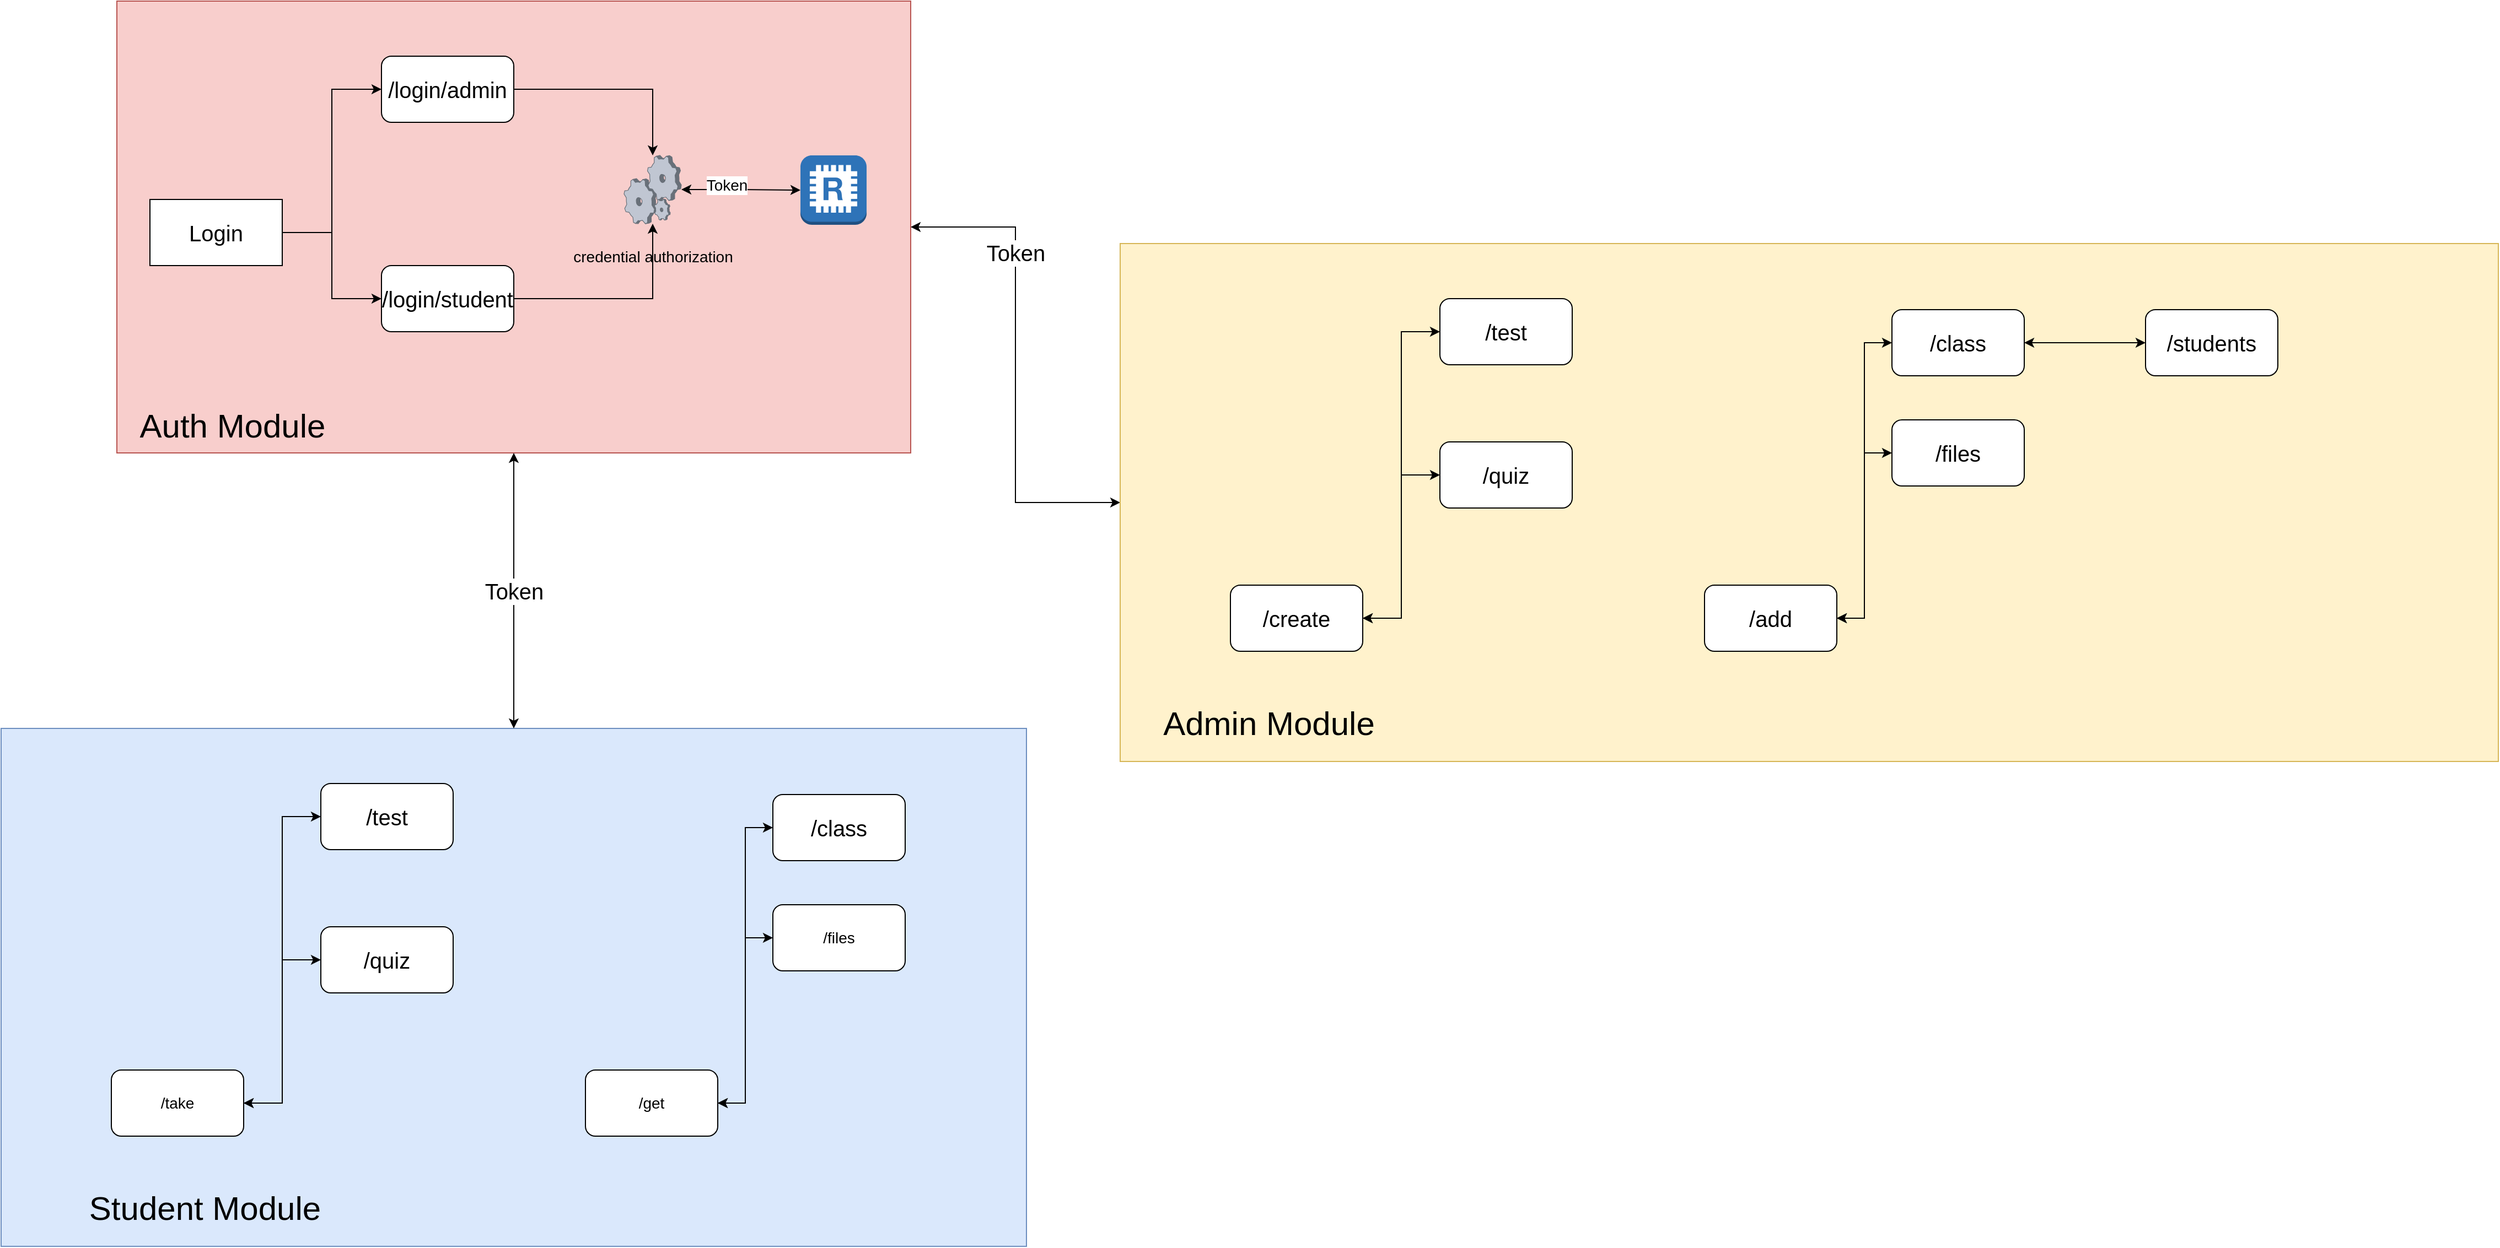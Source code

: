 <mxfile version="16.6.6" type="device"><diagram id="OlBIXO2miznBvFbZnTsh" name="Page-1"><mxGraphModel dx="2570" dy="1116" grid="1" gridSize="10" guides="1" tooltips="1" connect="1" arrows="1" fold="1" page="1" pageScale="1" pageWidth="850" pageHeight="1100" math="0" shadow="0"><root><mxCell id="0"/><mxCell id="1" parent="0"/><mxCell id="237zIo2I3DitFqp9fq7C-16" value="" style="group" vertex="1" connectable="0" parent="1"><mxGeometry x="50" y="20" width="720" height="410" as="geometry"/></mxCell><mxCell id="237zIo2I3DitFqp9fq7C-4" value="" style="rounded=0;whiteSpace=wrap;html=1;fillColor=#f8cecc;strokeColor=#b85450;" vertex="1" parent="237zIo2I3DitFqp9fq7C-16"><mxGeometry width="720" height="410" as="geometry"/></mxCell><mxCell id="237zIo2I3DitFqp9fq7C-1" value="&lt;font style=&quot;font-size: 20px&quot;&gt;Login&lt;/font&gt;" style="rounded=0;whiteSpace=wrap;html=1;" vertex="1" parent="237zIo2I3DitFqp9fq7C-16"><mxGeometry x="30" y="180" width="120" height="60" as="geometry"/></mxCell><mxCell id="237zIo2I3DitFqp9fq7C-2" value="&lt;font style=&quot;font-size: 20px&quot;&gt;/login/admin&lt;/font&gt;" style="rounded=1;whiteSpace=wrap;html=1;" vertex="1" parent="237zIo2I3DitFqp9fq7C-16"><mxGeometry x="240" y="50" width="120" height="60" as="geometry"/></mxCell><mxCell id="237zIo2I3DitFqp9fq7C-6" style="edgeStyle=orthogonalEdgeStyle;rounded=0;orthogonalLoop=1;jettySize=auto;html=1;entryX=0;entryY=0.5;entryDx=0;entryDy=0;fontSize=30;" edge="1" parent="237zIo2I3DitFqp9fq7C-16" source="237zIo2I3DitFqp9fq7C-1" target="237zIo2I3DitFqp9fq7C-2"><mxGeometry relative="1" as="geometry"/></mxCell><mxCell id="237zIo2I3DitFqp9fq7C-3" value="&lt;font style=&quot;font-size: 20px&quot;&gt;/login/student&lt;/font&gt;" style="rounded=1;whiteSpace=wrap;html=1;" vertex="1" parent="237zIo2I3DitFqp9fq7C-16"><mxGeometry x="240" y="240" width="120" height="60" as="geometry"/></mxCell><mxCell id="237zIo2I3DitFqp9fq7C-7" style="edgeStyle=orthogonalEdgeStyle;rounded=0;orthogonalLoop=1;jettySize=auto;html=1;entryX=0;entryY=0.5;entryDx=0;entryDy=0;fontSize=30;" edge="1" parent="237zIo2I3DitFqp9fq7C-16" source="237zIo2I3DitFqp9fq7C-1" target="237zIo2I3DitFqp9fq7C-3"><mxGeometry relative="1" as="geometry"/></mxCell><mxCell id="237zIo2I3DitFqp9fq7C-5" value="&lt;font style=&quot;font-size: 30px&quot;&gt;Auth Module&lt;/font&gt;" style="text;html=1;strokeColor=none;fillColor=none;align=center;verticalAlign=middle;whiteSpace=wrap;rounded=0;" vertex="1" parent="237zIo2I3DitFqp9fq7C-16"><mxGeometry y="370" width="210" height="30" as="geometry"/></mxCell><mxCell id="237zIo2I3DitFqp9fq7C-8" value="&lt;font style=&quot;font-size: 14px&quot;&gt;credential authorization&lt;/font&gt;" style="verticalLabelPosition=bottom;sketch=0;aspect=fixed;html=1;verticalAlign=top;strokeColor=none;align=center;outlineConnect=0;shape=mxgraph.citrix.process;fontSize=30;" vertex="1" parent="237zIo2I3DitFqp9fq7C-16"><mxGeometry x="460" y="140" width="52" height="62" as="geometry"/></mxCell><mxCell id="237zIo2I3DitFqp9fq7C-10" style="edgeStyle=orthogonalEdgeStyle;rounded=0;orthogonalLoop=1;jettySize=auto;html=1;fontSize=14;" edge="1" parent="237zIo2I3DitFqp9fq7C-16" source="237zIo2I3DitFqp9fq7C-2" target="237zIo2I3DitFqp9fq7C-8"><mxGeometry relative="1" as="geometry"/></mxCell><mxCell id="237zIo2I3DitFqp9fq7C-9" style="edgeStyle=orthogonalEdgeStyle;rounded=0;orthogonalLoop=1;jettySize=auto;html=1;fontSize=30;" edge="1" parent="237zIo2I3DitFqp9fq7C-16" source="237zIo2I3DitFqp9fq7C-3" target="237zIo2I3DitFqp9fq7C-8"><mxGeometry relative="1" as="geometry"/></mxCell><mxCell id="237zIo2I3DitFqp9fq7C-12" value="" style="outlineConnect=0;dashed=0;verticalLabelPosition=bottom;verticalAlign=top;align=center;html=1;shape=mxgraph.aws3.redis;fillColor=#2E73B8;gradientColor=none;fontSize=14;" vertex="1" parent="237zIo2I3DitFqp9fq7C-16"><mxGeometry x="620" y="140" width="60" height="63" as="geometry"/></mxCell><mxCell id="237zIo2I3DitFqp9fq7C-13" style="edgeStyle=orthogonalEdgeStyle;rounded=0;orthogonalLoop=1;jettySize=auto;html=1;fontSize=14;startArrow=classic;startFill=1;" edge="1" parent="237zIo2I3DitFqp9fq7C-16" source="237zIo2I3DitFqp9fq7C-8" target="237zIo2I3DitFqp9fq7C-12"><mxGeometry relative="1" as="geometry"/></mxCell><mxCell id="237zIo2I3DitFqp9fq7C-14" value="Token" style="edgeLabel;html=1;align=center;verticalAlign=middle;resizable=0;points=[];fontSize=14;" vertex="1" connectable="0" parent="237zIo2I3DitFqp9fq7C-13"><mxGeometry x="-0.244" y="4" relative="1" as="geometry"><mxPoint as="offset"/></mxGeometry></mxCell><mxCell id="237zIo2I3DitFqp9fq7C-19" style="edgeStyle=orthogonalEdgeStyle;rounded=0;orthogonalLoop=1;jettySize=auto;html=1;fontSize=14;startArrow=classic;startFill=1;" edge="1" parent="1" source="237zIo2I3DitFqp9fq7C-4" target="237zIo2I3DitFqp9fq7C-15"><mxGeometry relative="1" as="geometry"/></mxCell><mxCell id="237zIo2I3DitFqp9fq7C-20" value="&lt;font style=&quot;font-size: 20px&quot;&gt;Token&lt;/font&gt;" style="edgeLabel;html=1;align=center;verticalAlign=middle;resizable=0;points=[];fontSize=14;" vertex="1" connectable="0" parent="237zIo2I3DitFqp9fq7C-19"><mxGeometry x="-0.464" relative="1" as="geometry"><mxPoint as="offset"/></mxGeometry></mxCell><mxCell id="237zIo2I3DitFqp9fq7C-34" value="" style="group;fillColor=#dae8fc;strokeColor=#6c8ebf;" vertex="1" connectable="0" parent="1"><mxGeometry x="-55" y="680" width="930" height="470" as="geometry"/></mxCell><mxCell id="237zIo2I3DitFqp9fq7C-35" value="" style="rounded=0;whiteSpace=wrap;html=1;fillColor=#dae8fc;strokeColor=#6c8ebf;" vertex="1" parent="237zIo2I3DitFqp9fq7C-34"><mxGeometry width="930" height="470" as="geometry"/></mxCell><mxCell id="237zIo2I3DitFqp9fq7C-36" value="&lt;font style=&quot;font-size: 30px&quot;&gt;Student Module&lt;/font&gt;" style="text;html=1;strokeColor=none;fillColor=none;align=center;verticalAlign=middle;whiteSpace=wrap;rounded=0;" vertex="1" parent="237zIo2I3DitFqp9fq7C-34"><mxGeometry x="30" y="420" width="310" height="30" as="geometry"/></mxCell><mxCell id="237zIo2I3DitFqp9fq7C-37" value="/take" style="rounded=1;whiteSpace=wrap;html=1;fontSize=14;" vertex="1" parent="237zIo2I3DitFqp9fq7C-34"><mxGeometry x="100" y="310" width="120" height="60" as="geometry"/></mxCell><mxCell id="237zIo2I3DitFqp9fq7C-38" value="/test" style="rounded=1;whiteSpace=wrap;html=1;fontSize=20;" vertex="1" parent="237zIo2I3DitFqp9fq7C-34"><mxGeometry x="290" y="50" width="120" height="60" as="geometry"/></mxCell><mxCell id="237zIo2I3DitFqp9fq7C-39" style="edgeStyle=orthogonalEdgeStyle;rounded=0;orthogonalLoop=1;jettySize=auto;html=1;entryX=0;entryY=0.5;entryDx=0;entryDy=0;fontSize=20;startArrow=classic;startFill=1;" edge="1" parent="237zIo2I3DitFqp9fq7C-34" source="237zIo2I3DitFqp9fq7C-37" target="237zIo2I3DitFqp9fq7C-38"><mxGeometry relative="1" as="geometry"/></mxCell><mxCell id="237zIo2I3DitFqp9fq7C-40" value="/quiz" style="rounded=1;whiteSpace=wrap;html=1;fontSize=20;" vertex="1" parent="237zIo2I3DitFqp9fq7C-34"><mxGeometry x="290" y="180" width="120" height="60" as="geometry"/></mxCell><mxCell id="237zIo2I3DitFqp9fq7C-41" style="edgeStyle=orthogonalEdgeStyle;rounded=0;orthogonalLoop=1;jettySize=auto;html=1;entryX=0;entryY=0.5;entryDx=0;entryDy=0;fontSize=20;startArrow=classic;startFill=1;" edge="1" parent="237zIo2I3DitFqp9fq7C-34" source="237zIo2I3DitFqp9fq7C-37" target="237zIo2I3DitFqp9fq7C-40"><mxGeometry relative="1" as="geometry"/></mxCell><mxCell id="237zIo2I3DitFqp9fq7C-42" value="/get" style="rounded=1;whiteSpace=wrap;html=1;fontSize=14;" vertex="1" parent="237zIo2I3DitFqp9fq7C-34"><mxGeometry x="530" y="310" width="120" height="60" as="geometry"/></mxCell><mxCell id="237zIo2I3DitFqp9fq7C-43" value="/class" style="rounded=1;whiteSpace=wrap;html=1;fontSize=20;" vertex="1" parent="237zIo2I3DitFqp9fq7C-34"><mxGeometry x="700" y="60" width="120" height="60" as="geometry"/></mxCell><mxCell id="237zIo2I3DitFqp9fq7C-44" style="edgeStyle=orthogonalEdgeStyle;rounded=0;orthogonalLoop=1;jettySize=auto;html=1;entryX=0;entryY=0.5;entryDx=0;entryDy=0;fontSize=20;startArrow=classic;startFill=1;" edge="1" parent="237zIo2I3DitFqp9fq7C-34" source="237zIo2I3DitFqp9fq7C-42" target="237zIo2I3DitFqp9fq7C-43"><mxGeometry relative="1" as="geometry"/></mxCell><mxCell id="237zIo2I3DitFqp9fq7C-45" value="/files" style="rounded=1;whiteSpace=wrap;html=1;fontSize=14;" vertex="1" parent="237zIo2I3DitFqp9fq7C-34"><mxGeometry x="700" y="160" width="120" height="60" as="geometry"/></mxCell><mxCell id="237zIo2I3DitFqp9fq7C-46" style="edgeStyle=orthogonalEdgeStyle;rounded=0;orthogonalLoop=1;jettySize=auto;html=1;entryX=0;entryY=0.5;entryDx=0;entryDy=0;fontSize=20;startArrow=classic;startFill=1;" edge="1" parent="237zIo2I3DitFqp9fq7C-34" source="237zIo2I3DitFqp9fq7C-42" target="237zIo2I3DitFqp9fq7C-45"><mxGeometry relative="1" as="geometry"/></mxCell><mxCell id="237zIo2I3DitFqp9fq7C-47" value="Token" style="edgeStyle=orthogonalEdgeStyle;rounded=0;orthogonalLoop=1;jettySize=auto;html=1;fontSize=20;startArrow=classic;startFill=1;" edge="1" parent="1" source="237zIo2I3DitFqp9fq7C-4" target="237zIo2I3DitFqp9fq7C-35"><mxGeometry relative="1" as="geometry"/></mxCell><mxCell id="237zIo2I3DitFqp9fq7C-15" value="" style="rounded=0;whiteSpace=wrap;html=1;fillColor=#fff2cc;strokeColor=#d6b656;" vertex="1" parent="1"><mxGeometry x="960" y="240" width="1250" height="470" as="geometry"/></mxCell><mxCell id="237zIo2I3DitFqp9fq7C-17" value="&lt;font style=&quot;font-size: 30px&quot;&gt;Admin Module&lt;/font&gt;" style="text;html=1;strokeColor=none;fillColor=none;align=center;verticalAlign=middle;whiteSpace=wrap;rounded=0;" vertex="1" parent="1"><mxGeometry x="990" y="660" width="210" height="30" as="geometry"/></mxCell><mxCell id="237zIo2I3DitFqp9fq7C-18" value="&lt;font style=&quot;font-size: 20px&quot;&gt;/create&lt;/font&gt;" style="rounded=1;whiteSpace=wrap;html=1;fontSize=14;" vertex="1" parent="1"><mxGeometry x="1060" y="550" width="120" height="60" as="geometry"/></mxCell><mxCell id="237zIo2I3DitFqp9fq7C-22" value="/test" style="rounded=1;whiteSpace=wrap;html=1;fontSize=20;" vertex="1" parent="1"><mxGeometry x="1250" y="290" width="120" height="60" as="geometry"/></mxCell><mxCell id="237zIo2I3DitFqp9fq7C-24" style="edgeStyle=orthogonalEdgeStyle;rounded=0;orthogonalLoop=1;jettySize=auto;html=1;entryX=0;entryY=0.5;entryDx=0;entryDy=0;fontSize=20;startArrow=classic;startFill=1;" edge="1" parent="1" source="237zIo2I3DitFqp9fq7C-18" target="237zIo2I3DitFqp9fq7C-22"><mxGeometry relative="1" as="geometry"/></mxCell><mxCell id="237zIo2I3DitFqp9fq7C-23" value="/quiz" style="rounded=1;whiteSpace=wrap;html=1;fontSize=20;" vertex="1" parent="1"><mxGeometry x="1250" y="420" width="120" height="60" as="geometry"/></mxCell><mxCell id="237zIo2I3DitFqp9fq7C-25" style="edgeStyle=orthogonalEdgeStyle;rounded=0;orthogonalLoop=1;jettySize=auto;html=1;entryX=0;entryY=0.5;entryDx=0;entryDy=0;fontSize=20;startArrow=classic;startFill=1;" edge="1" parent="1" source="237zIo2I3DitFqp9fq7C-18" target="237zIo2I3DitFqp9fq7C-23"><mxGeometry relative="1" as="geometry"/></mxCell><mxCell id="237zIo2I3DitFqp9fq7C-26" value="&lt;font style=&quot;font-size: 20px&quot;&gt;/add&lt;/font&gt;" style="rounded=1;whiteSpace=wrap;html=1;fontSize=14;" vertex="1" parent="1"><mxGeometry x="1490" y="550" width="120" height="60" as="geometry"/></mxCell><mxCell id="237zIo2I3DitFqp9fq7C-49" style="edgeStyle=orthogonalEdgeStyle;rounded=0;orthogonalLoop=1;jettySize=auto;html=1;entryX=0;entryY=0.5;entryDx=0;entryDy=0;fontSize=20;startArrow=classic;startFill=1;" edge="1" parent="1" source="237zIo2I3DitFqp9fq7C-29" target="237zIo2I3DitFqp9fq7C-48"><mxGeometry relative="1" as="geometry"/></mxCell><mxCell id="237zIo2I3DitFqp9fq7C-29" value="/class" style="rounded=1;whiteSpace=wrap;html=1;fontSize=20;" vertex="1" parent="1"><mxGeometry x="1660" y="300" width="120" height="60" as="geometry"/></mxCell><mxCell id="237zIo2I3DitFqp9fq7C-31" style="edgeStyle=orthogonalEdgeStyle;rounded=0;orthogonalLoop=1;jettySize=auto;html=1;entryX=0;entryY=0.5;entryDx=0;entryDy=0;fontSize=20;startArrow=classic;startFill=1;" edge="1" parent="1" source="237zIo2I3DitFqp9fq7C-26" target="237zIo2I3DitFqp9fq7C-29"><mxGeometry relative="1" as="geometry"/></mxCell><mxCell id="237zIo2I3DitFqp9fq7C-30" value="&lt;font style=&quot;font-size: 20px&quot;&gt;/files&lt;/font&gt;" style="rounded=1;whiteSpace=wrap;html=1;fontSize=14;" vertex="1" parent="1"><mxGeometry x="1660" y="400" width="120" height="60" as="geometry"/></mxCell><mxCell id="237zIo2I3DitFqp9fq7C-32" style="edgeStyle=orthogonalEdgeStyle;rounded=0;orthogonalLoop=1;jettySize=auto;html=1;entryX=0;entryY=0.5;entryDx=0;entryDy=0;fontSize=20;startArrow=classic;startFill=1;" edge="1" parent="1" source="237zIo2I3DitFqp9fq7C-26" target="237zIo2I3DitFqp9fq7C-30"><mxGeometry relative="1" as="geometry"/></mxCell><mxCell id="237zIo2I3DitFqp9fq7C-48" value="/students" style="rounded=1;whiteSpace=wrap;html=1;fontSize=20;" vertex="1" parent="1"><mxGeometry x="1890" y="300" width="120" height="60" as="geometry"/></mxCell></root></mxGraphModel></diagram></mxfile>